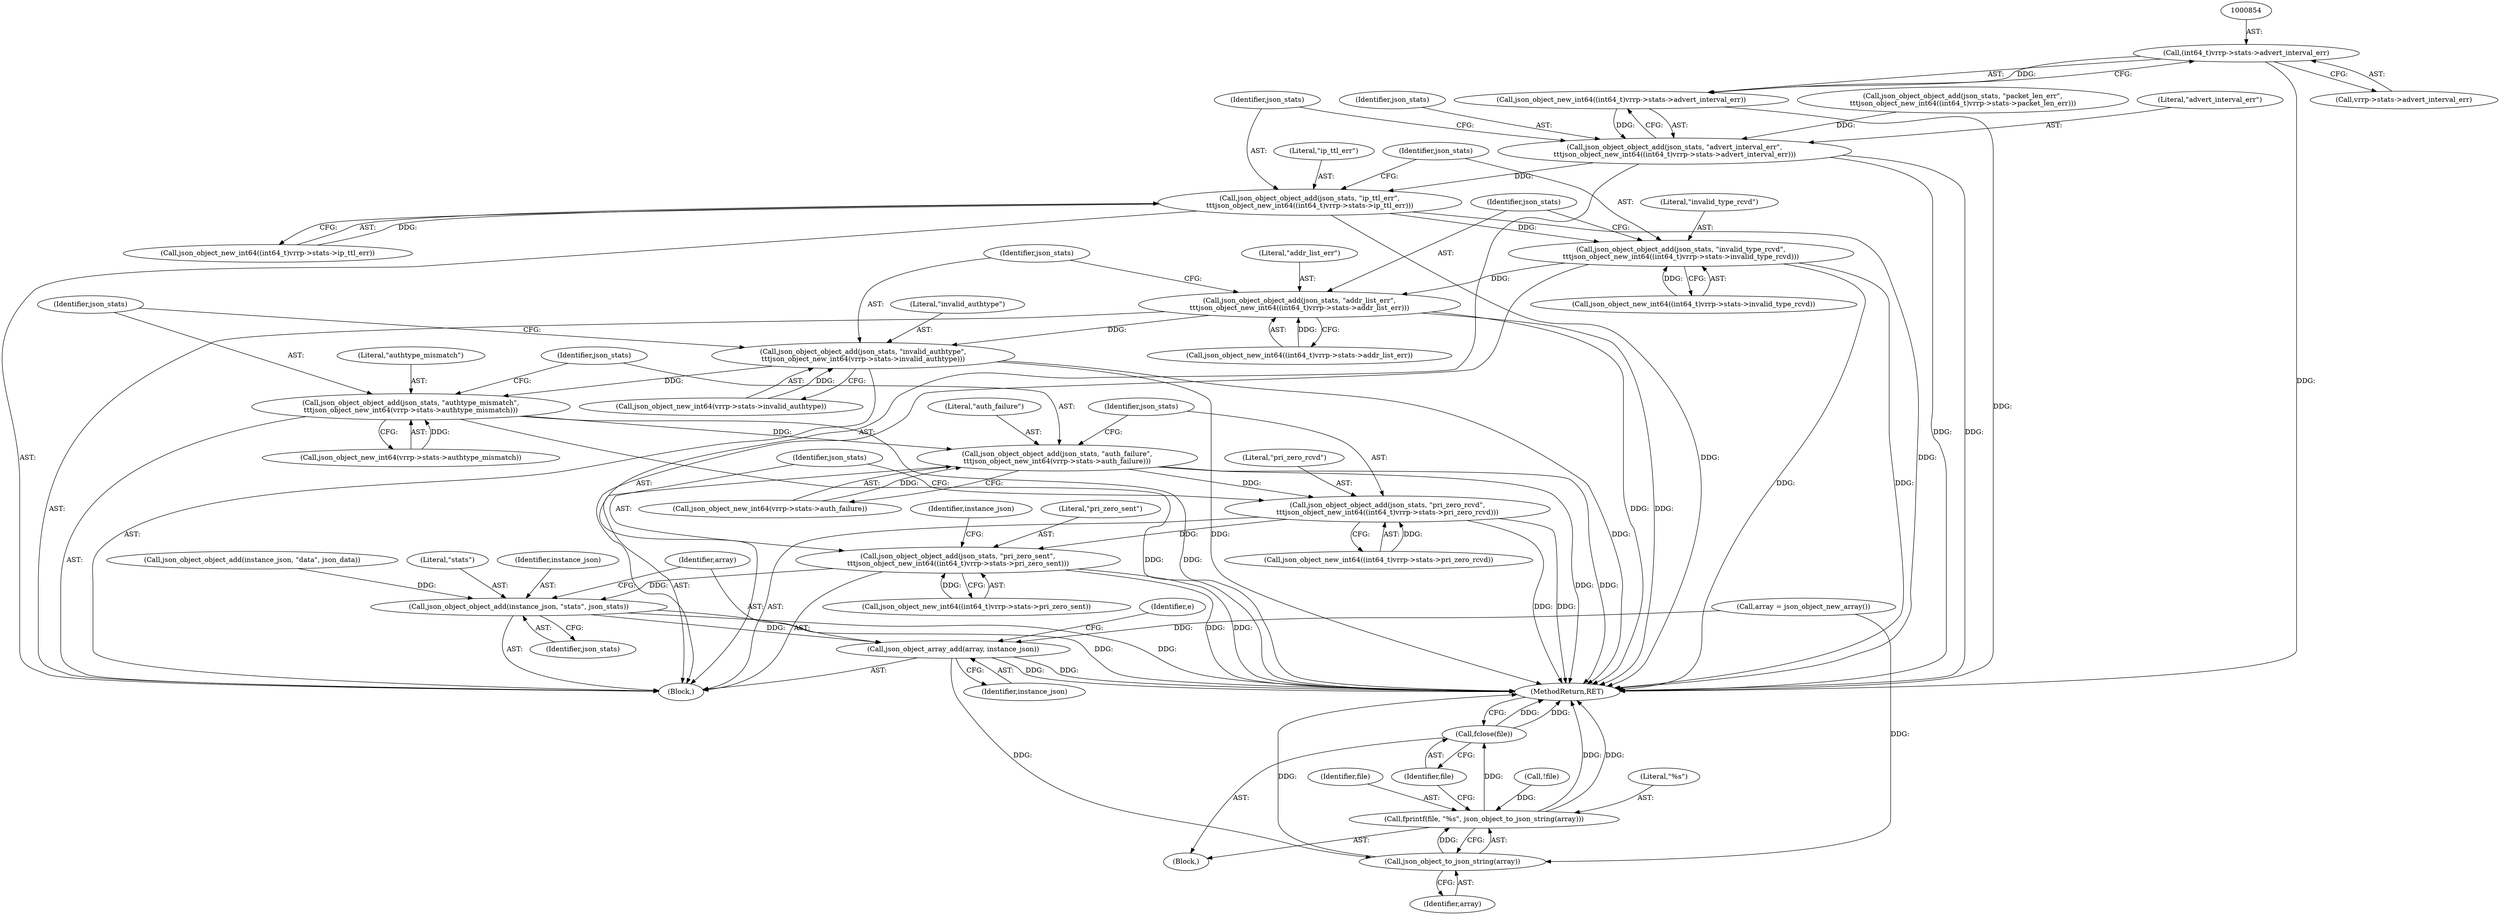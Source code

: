 digraph "0_keepalived_04f2d32871bb3b11d7dc024039952f2fe2750306_3@pointer" {
"1000853" [label="(Call,(int64_t)vrrp->stats->advert_interval_err)"];
"1000852" [label="(Call,json_object_new_int64((int64_t)vrrp->stats->advert_interval_err))"];
"1000849" [label="(Call,json_object_object_add(json_stats, \"advert_interval_err\",\n\t\t\tjson_object_new_int64((int64_t)vrrp->stats->advert_interval_err)))"];
"1000860" [label="(Call,json_object_object_add(json_stats, \"ip_ttl_err\",\n\t\t\tjson_object_new_int64((int64_t)vrrp->stats->ip_ttl_err)))"];
"1000871" [label="(Call,json_object_object_add(json_stats, \"invalid_type_rcvd\",\n\t\t\tjson_object_new_int64((int64_t)vrrp->stats->invalid_type_rcvd)))"];
"1000882" [label="(Call,json_object_object_add(json_stats, \"addr_list_err\",\n\t\t\tjson_object_new_int64((int64_t)vrrp->stats->addr_list_err)))"];
"1000893" [label="(Call,json_object_object_add(json_stats, \"invalid_authtype\",\n\t\t\tjson_object_new_int64(vrrp->stats->invalid_authtype)))"];
"1000902" [label="(Call,json_object_object_add(json_stats, \"authtype_mismatch\",\n\t\t\tjson_object_new_int64(vrrp->stats->authtype_mismatch)))"];
"1000911" [label="(Call,json_object_object_add(json_stats, \"auth_failure\",\n\t\t\tjson_object_new_int64(vrrp->stats->auth_failure)))"];
"1000920" [label="(Call,json_object_object_add(json_stats, \"pri_zero_rcvd\",\n\t\t\tjson_object_new_int64((int64_t)vrrp->stats->pri_zero_rcvd)))"];
"1000931" [label="(Call,json_object_object_add(json_stats, \"pri_zero_sent\",\n\t\t\tjson_object_new_int64((int64_t)vrrp->stats->pri_zero_sent)))"];
"1000946" [label="(Call,json_object_object_add(instance_json, \"stats\", json_stats))"];
"1000950" [label="(Call,json_object_array_add(array, instance_json))"];
"1000956" [label="(Call,json_object_to_json_string(array))"];
"1000953" [label="(Call,fprintf(file, \"%s\", json_object_to_json_string(array)))"];
"1000958" [label="(Call,fclose(file))"];
"1000960" [label="(MethodReturn,RET)"];
"1000855" [label="(Call,vrrp->stats->advert_interval_err)"];
"1000853" [label="(Call,(int64_t)vrrp->stats->advert_interval_err)"];
"1000913" [label="(Literal,\"auth_failure\")"];
"1000933" [label="(Literal,\"pri_zero_sent\")"];
"1000954" [label="(Identifier,file)"];
"1000893" [label="(Call,json_object_object_add(json_stats, \"invalid_authtype\",\n\t\t\tjson_object_new_int64(vrrp->stats->invalid_authtype)))"];
"1000911" [label="(Call,json_object_object_add(json_stats, \"auth_failure\",\n\t\t\tjson_object_new_int64(vrrp->stats->auth_failure)))"];
"1000102" [label="(Block,)"];
"1000850" [label="(Identifier,json_stats)"];
"1000902" [label="(Call,json_object_object_add(json_stats, \"authtype_mismatch\",\n\t\t\tjson_object_new_int64(vrrp->stats->authtype_mismatch)))"];
"1000950" [label="(Call,json_object_array_add(array, instance_json))"];
"1000931" [label="(Call,json_object_object_add(json_stats, \"pri_zero_sent\",\n\t\t\tjson_object_new_int64((int64_t)vrrp->stats->pri_zero_sent)))"];
"1000934" [label="(Call,json_object_new_int64((int64_t)vrrp->stats->pri_zero_sent))"];
"1000849" [label="(Call,json_object_object_add(json_stats, \"advert_interval_err\",\n\t\t\tjson_object_new_int64((int64_t)vrrp->stats->advert_interval_err)))"];
"1000883" [label="(Identifier,json_stats)"];
"1000873" [label="(Literal,\"invalid_type_rcvd\")"];
"1000884" [label="(Literal,\"addr_list_err\")"];
"1000949" [label="(Identifier,json_stats)"];
"1000946" [label="(Call,json_object_object_add(instance_json, \"stats\", json_stats))"];
"1000118" [label="(Call,!file)"];
"1000141" [label="(Block,)"];
"1000896" [label="(Call,json_object_new_int64(vrrp->stats->invalid_authtype))"];
"1000914" [label="(Call,json_object_new_int64(vrrp->stats->auth_failure))"];
"1000874" [label="(Call,json_object_new_int64((int64_t)vrrp->stats->invalid_type_rcvd))"];
"1000838" [label="(Call,json_object_object_add(json_stats, \"packet_len_err\",\n\t\t\tjson_object_new_int64((int64_t)vrrp->stats->packet_len_err)))"];
"1000957" [label="(Identifier,array)"];
"1000943" [label="(Identifier,instance_json)"];
"1000952" [label="(Identifier,instance_json)"];
"1000956" [label="(Call,json_object_to_json_string(array))"];
"1000958" [label="(Call,fclose(file))"];
"1000903" [label="(Identifier,json_stats)"];
"1000904" [label="(Literal,\"authtype_mismatch\")"];
"1000128" [label="(Call,array = json_object_new_array())"];
"1000895" [label="(Literal,\"invalid_authtype\")"];
"1000852" [label="(Call,json_object_new_int64((int64_t)vrrp->stats->advert_interval_err))"];
"1000921" [label="(Identifier,json_stats)"];
"1000922" [label="(Literal,\"pri_zero_rcvd\")"];
"1000932" [label="(Identifier,json_stats)"];
"1000942" [label="(Call,json_object_object_add(instance_json, \"data\", json_data))"];
"1000872" [label="(Identifier,json_stats)"];
"1000863" [label="(Call,json_object_new_int64((int64_t)vrrp->stats->ip_ttl_err))"];
"1000912" [label="(Identifier,json_stats)"];
"1000951" [label="(Identifier,array)"];
"1000894" [label="(Identifier,json_stats)"];
"1000905" [label="(Call,json_object_new_int64(vrrp->stats->authtype_mismatch))"];
"1000955" [label="(Literal,\"%s\")"];
"1000959" [label="(Identifier,file)"];
"1000862" [label="(Literal,\"ip_ttl_err\")"];
"1000948" [label="(Literal,\"stats\")"];
"1000885" [label="(Call,json_object_new_int64((int64_t)vrrp->stats->addr_list_err))"];
"1000953" [label="(Call,fprintf(file, \"%s\", json_object_to_json_string(array)))"];
"1000861" [label="(Identifier,json_stats)"];
"1000920" [label="(Call,json_object_object_add(json_stats, \"pri_zero_rcvd\",\n\t\t\tjson_object_new_int64((int64_t)vrrp->stats->pri_zero_rcvd)))"];
"1000871" [label="(Call,json_object_object_add(json_stats, \"invalid_type_rcvd\",\n\t\t\tjson_object_new_int64((int64_t)vrrp->stats->invalid_type_rcvd)))"];
"1000923" [label="(Call,json_object_new_int64((int64_t)vrrp->stats->pri_zero_rcvd))"];
"1000860" [label="(Call,json_object_object_add(json_stats, \"ip_ttl_err\",\n\t\t\tjson_object_new_int64((int64_t)vrrp->stats->ip_ttl_err)))"];
"1000947" [label="(Identifier,instance_json)"];
"1000851" [label="(Literal,\"advert_interval_err\")"];
"1000140" [label="(Identifier,e)"];
"1000882" [label="(Call,json_object_object_add(json_stats, \"addr_list_err\",\n\t\t\tjson_object_new_int64((int64_t)vrrp->stats->addr_list_err)))"];
"1000853" -> "1000852"  [label="AST: "];
"1000853" -> "1000855"  [label="CFG: "];
"1000854" -> "1000853"  [label="AST: "];
"1000855" -> "1000853"  [label="AST: "];
"1000852" -> "1000853"  [label="CFG: "];
"1000853" -> "1000960"  [label="DDG: "];
"1000853" -> "1000852"  [label="DDG: "];
"1000852" -> "1000849"  [label="AST: "];
"1000849" -> "1000852"  [label="CFG: "];
"1000852" -> "1000960"  [label="DDG: "];
"1000852" -> "1000849"  [label="DDG: "];
"1000849" -> "1000141"  [label="AST: "];
"1000850" -> "1000849"  [label="AST: "];
"1000851" -> "1000849"  [label="AST: "];
"1000861" -> "1000849"  [label="CFG: "];
"1000849" -> "1000960"  [label="DDG: "];
"1000849" -> "1000960"  [label="DDG: "];
"1000838" -> "1000849"  [label="DDG: "];
"1000849" -> "1000860"  [label="DDG: "];
"1000860" -> "1000141"  [label="AST: "];
"1000860" -> "1000863"  [label="CFG: "];
"1000861" -> "1000860"  [label="AST: "];
"1000862" -> "1000860"  [label="AST: "];
"1000863" -> "1000860"  [label="AST: "];
"1000872" -> "1000860"  [label="CFG: "];
"1000860" -> "1000960"  [label="DDG: "];
"1000860" -> "1000960"  [label="DDG: "];
"1000863" -> "1000860"  [label="DDG: "];
"1000860" -> "1000871"  [label="DDG: "];
"1000871" -> "1000141"  [label="AST: "];
"1000871" -> "1000874"  [label="CFG: "];
"1000872" -> "1000871"  [label="AST: "];
"1000873" -> "1000871"  [label="AST: "];
"1000874" -> "1000871"  [label="AST: "];
"1000883" -> "1000871"  [label="CFG: "];
"1000871" -> "1000960"  [label="DDG: "];
"1000871" -> "1000960"  [label="DDG: "];
"1000874" -> "1000871"  [label="DDG: "];
"1000871" -> "1000882"  [label="DDG: "];
"1000882" -> "1000141"  [label="AST: "];
"1000882" -> "1000885"  [label="CFG: "];
"1000883" -> "1000882"  [label="AST: "];
"1000884" -> "1000882"  [label="AST: "];
"1000885" -> "1000882"  [label="AST: "];
"1000894" -> "1000882"  [label="CFG: "];
"1000882" -> "1000960"  [label="DDG: "];
"1000882" -> "1000960"  [label="DDG: "];
"1000885" -> "1000882"  [label="DDG: "];
"1000882" -> "1000893"  [label="DDG: "];
"1000893" -> "1000141"  [label="AST: "];
"1000893" -> "1000896"  [label="CFG: "];
"1000894" -> "1000893"  [label="AST: "];
"1000895" -> "1000893"  [label="AST: "];
"1000896" -> "1000893"  [label="AST: "];
"1000903" -> "1000893"  [label="CFG: "];
"1000893" -> "1000960"  [label="DDG: "];
"1000893" -> "1000960"  [label="DDG: "];
"1000896" -> "1000893"  [label="DDG: "];
"1000893" -> "1000902"  [label="DDG: "];
"1000902" -> "1000141"  [label="AST: "];
"1000902" -> "1000905"  [label="CFG: "];
"1000903" -> "1000902"  [label="AST: "];
"1000904" -> "1000902"  [label="AST: "];
"1000905" -> "1000902"  [label="AST: "];
"1000912" -> "1000902"  [label="CFG: "];
"1000902" -> "1000960"  [label="DDG: "];
"1000902" -> "1000960"  [label="DDG: "];
"1000905" -> "1000902"  [label="DDG: "];
"1000902" -> "1000911"  [label="DDG: "];
"1000911" -> "1000141"  [label="AST: "];
"1000911" -> "1000914"  [label="CFG: "];
"1000912" -> "1000911"  [label="AST: "];
"1000913" -> "1000911"  [label="AST: "];
"1000914" -> "1000911"  [label="AST: "];
"1000921" -> "1000911"  [label="CFG: "];
"1000911" -> "1000960"  [label="DDG: "];
"1000911" -> "1000960"  [label="DDG: "];
"1000914" -> "1000911"  [label="DDG: "];
"1000911" -> "1000920"  [label="DDG: "];
"1000920" -> "1000141"  [label="AST: "];
"1000920" -> "1000923"  [label="CFG: "];
"1000921" -> "1000920"  [label="AST: "];
"1000922" -> "1000920"  [label="AST: "];
"1000923" -> "1000920"  [label="AST: "];
"1000932" -> "1000920"  [label="CFG: "];
"1000920" -> "1000960"  [label="DDG: "];
"1000920" -> "1000960"  [label="DDG: "];
"1000923" -> "1000920"  [label="DDG: "];
"1000920" -> "1000931"  [label="DDG: "];
"1000931" -> "1000141"  [label="AST: "];
"1000931" -> "1000934"  [label="CFG: "];
"1000932" -> "1000931"  [label="AST: "];
"1000933" -> "1000931"  [label="AST: "];
"1000934" -> "1000931"  [label="AST: "];
"1000943" -> "1000931"  [label="CFG: "];
"1000931" -> "1000960"  [label="DDG: "];
"1000931" -> "1000960"  [label="DDG: "];
"1000934" -> "1000931"  [label="DDG: "];
"1000931" -> "1000946"  [label="DDG: "];
"1000946" -> "1000141"  [label="AST: "];
"1000946" -> "1000949"  [label="CFG: "];
"1000947" -> "1000946"  [label="AST: "];
"1000948" -> "1000946"  [label="AST: "];
"1000949" -> "1000946"  [label="AST: "];
"1000951" -> "1000946"  [label="CFG: "];
"1000946" -> "1000960"  [label="DDG: "];
"1000946" -> "1000960"  [label="DDG: "];
"1000942" -> "1000946"  [label="DDG: "];
"1000946" -> "1000950"  [label="DDG: "];
"1000950" -> "1000141"  [label="AST: "];
"1000950" -> "1000952"  [label="CFG: "];
"1000951" -> "1000950"  [label="AST: "];
"1000952" -> "1000950"  [label="AST: "];
"1000140" -> "1000950"  [label="CFG: "];
"1000950" -> "1000960"  [label="DDG: "];
"1000950" -> "1000960"  [label="DDG: "];
"1000128" -> "1000950"  [label="DDG: "];
"1000950" -> "1000956"  [label="DDG: "];
"1000956" -> "1000953"  [label="AST: "];
"1000956" -> "1000957"  [label="CFG: "];
"1000957" -> "1000956"  [label="AST: "];
"1000953" -> "1000956"  [label="CFG: "];
"1000956" -> "1000960"  [label="DDG: "];
"1000956" -> "1000953"  [label="DDG: "];
"1000128" -> "1000956"  [label="DDG: "];
"1000953" -> "1000102"  [label="AST: "];
"1000954" -> "1000953"  [label="AST: "];
"1000955" -> "1000953"  [label="AST: "];
"1000959" -> "1000953"  [label="CFG: "];
"1000953" -> "1000960"  [label="DDG: "];
"1000953" -> "1000960"  [label="DDG: "];
"1000118" -> "1000953"  [label="DDG: "];
"1000953" -> "1000958"  [label="DDG: "];
"1000958" -> "1000102"  [label="AST: "];
"1000958" -> "1000959"  [label="CFG: "];
"1000959" -> "1000958"  [label="AST: "];
"1000960" -> "1000958"  [label="CFG: "];
"1000958" -> "1000960"  [label="DDG: "];
"1000958" -> "1000960"  [label="DDG: "];
}
